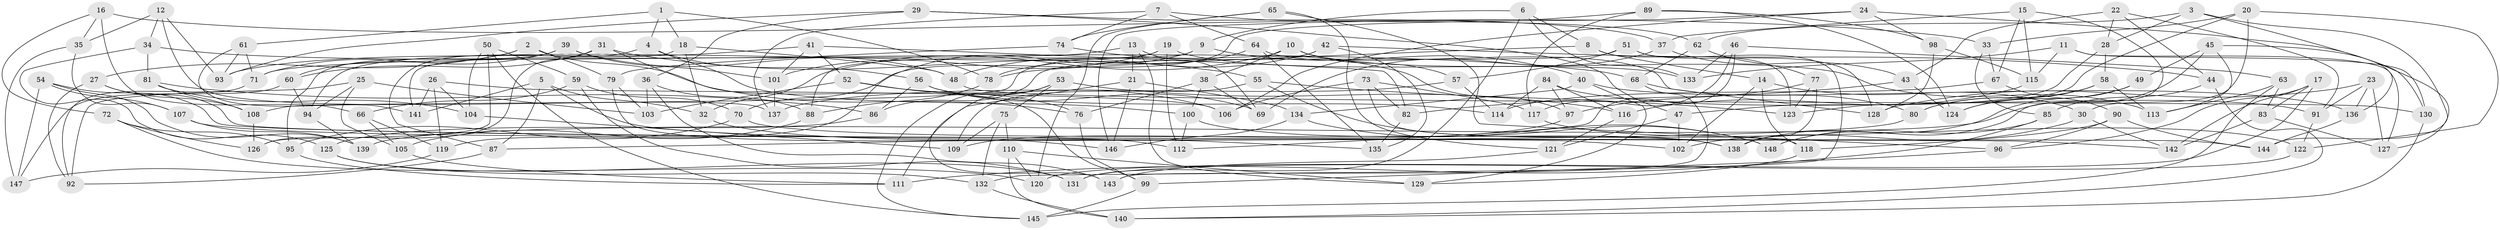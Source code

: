 // Generated by graph-tools (version 1.1) at 2025/16/03/09/25 04:16:21]
// undirected, 148 vertices, 296 edges
graph export_dot {
graph [start="1"]
  node [color=gray90,style=filled];
  1;
  2;
  3;
  4;
  5;
  6;
  7;
  8;
  9;
  10;
  11;
  12;
  13;
  14;
  15;
  16;
  17;
  18;
  19;
  20;
  21;
  22;
  23;
  24;
  25;
  26;
  27;
  28;
  29;
  30;
  31;
  32;
  33;
  34;
  35;
  36;
  37;
  38;
  39;
  40;
  41;
  42;
  43;
  44;
  45;
  46;
  47;
  48;
  49;
  50;
  51;
  52;
  53;
  54;
  55;
  56;
  57;
  58;
  59;
  60;
  61;
  62;
  63;
  64;
  65;
  66;
  67;
  68;
  69;
  70;
  71;
  72;
  73;
  74;
  75;
  76;
  77;
  78;
  79;
  80;
  81;
  82;
  83;
  84;
  85;
  86;
  87;
  88;
  89;
  90;
  91;
  92;
  93;
  94;
  95;
  96;
  97;
  98;
  99;
  100;
  101;
  102;
  103;
  104;
  105;
  106;
  107;
  108;
  109;
  110;
  111;
  112;
  113;
  114;
  115;
  116;
  117;
  118;
  119;
  120;
  121;
  122;
  123;
  124;
  125;
  126;
  127;
  128;
  129;
  130;
  131;
  132;
  133;
  134;
  135;
  136;
  137;
  138;
  139;
  140;
  141;
  142;
  143;
  144;
  145;
  146;
  147;
  148;
  1 -- 4;
  1 -- 18;
  1 -- 78;
  1 -- 61;
  2 -- 27;
  2 -- 79;
  2 -- 76;
  2 -- 60;
  3 -- 62;
  3 -- 144;
  3 -- 28;
  3 -- 130;
  4 -- 100;
  4 -- 56;
  4 -- 87;
  5 -- 32;
  5 -- 102;
  5 -- 87;
  5 -- 141;
  6 -- 131;
  6 -- 133;
  6 -- 8;
  6 -- 9;
  7 -- 64;
  7 -- 62;
  7 -- 137;
  7 -- 74;
  8 -- 123;
  8 -- 14;
  8 -- 78;
  9 -- 40;
  9 -- 88;
  9 -- 119;
  10 -- 57;
  10 -- 32;
  10 -- 113;
  10 -- 38;
  11 -- 133;
  11 -- 127;
  11 -- 130;
  11 -- 115;
  12 -- 137;
  12 -- 35;
  12 -- 93;
  12 -- 34;
  13 -- 129;
  13 -- 71;
  13 -- 21;
  13 -- 69;
  14 -- 30;
  14 -- 102;
  14 -- 118;
  15 -- 67;
  15 -- 148;
  15 -- 37;
  15 -- 115;
  16 -- 35;
  16 -- 72;
  16 -- 66;
  16 -- 33;
  17 -- 83;
  17 -- 96;
  17 -- 120;
  17 -- 142;
  18 -- 32;
  18 -- 141;
  18 -- 48;
  19 -- 94;
  19 -- 101;
  19 -- 112;
  19 -- 133;
  20 -- 30;
  20 -- 123;
  20 -- 33;
  20 -- 122;
  21 -- 134;
  21 -- 111;
  21 -- 146;
  22 -- 91;
  22 -- 43;
  22 -- 28;
  22 -- 44;
  23 -- 91;
  23 -- 127;
  23 -- 136;
  23 -- 128;
  24 -- 106;
  24 -- 70;
  24 -- 98;
  24 -- 127;
  25 -- 103;
  25 -- 105;
  25 -- 92;
  25 -- 94;
  26 -- 106;
  26 -- 141;
  26 -- 119;
  26 -- 104;
  27 -- 92;
  27 -- 108;
  27 -- 144;
  28 -- 58;
  28 -- 47;
  29 -- 37;
  29 -- 93;
  29 -- 36;
  29 -- 47;
  30 -- 102;
  30 -- 142;
  31 -- 60;
  31 -- 55;
  31 -- 99;
  31 -- 126;
  32 -- 135;
  33 -- 85;
  33 -- 67;
  34 -- 125;
  34 -- 68;
  34 -- 81;
  35 -- 147;
  35 -- 107;
  36 -- 88;
  36 -- 103;
  36 -- 143;
  37 -- 69;
  37 -- 43;
  38 -- 69;
  38 -- 100;
  38 -- 76;
  39 -- 48;
  39 -- 95;
  39 -- 101;
  39 -- 71;
  40 -- 136;
  40 -- 129;
  40 -- 134;
  41 -- 101;
  41 -- 82;
  41 -- 52;
  41 -- 93;
  42 -- 108;
  42 -- 44;
  42 -- 48;
  42 -- 135;
  43 -- 124;
  43 -- 82;
  44 -- 140;
  44 -- 85;
  45 -- 49;
  45 -- 139;
  45 -- 113;
  45 -- 136;
  46 -- 133;
  46 -- 117;
  46 -- 112;
  46 -- 63;
  47 -- 102;
  47 -- 121;
  48 -- 130;
  49 -- 138;
  49 -- 80;
  49 -- 124;
  50 -- 59;
  50 -- 104;
  50 -- 145;
  50 -- 126;
  51 -- 128;
  51 -- 86;
  51 -- 57;
  51 -- 132;
  52 -- 106;
  52 -- 103;
  52 -- 76;
  53 -- 75;
  53 -- 116;
  53 -- 145;
  53 -- 143;
  54 -- 107;
  54 -- 142;
  54 -- 147;
  54 -- 139;
  55 -- 123;
  55 -- 109;
  55 -- 148;
  56 -- 69;
  56 -- 114;
  56 -- 86;
  57 -- 114;
  57 -- 137;
  58 -- 80;
  58 -- 124;
  58 -- 113;
  59 -- 70;
  59 -- 131;
  59 -- 66;
  60 -- 94;
  60 -- 147;
  61 -- 71;
  61 -- 141;
  61 -- 93;
  62 -- 77;
  62 -- 68;
  63 -- 145;
  63 -- 83;
  63 -- 113;
  64 -- 78;
  64 -- 128;
  64 -- 135;
  65 -- 120;
  65 -- 121;
  65 -- 74;
  65 -- 96;
  66 -- 105;
  66 -- 119;
  67 -- 114;
  67 -- 90;
  68 -- 80;
  68 -- 143;
  70 -- 138;
  70 -- 95;
  71 -- 92;
  72 -- 126;
  72 -- 95;
  72 -- 120;
  73 -- 106;
  73 -- 117;
  73 -- 118;
  73 -- 82;
  74 -- 97;
  74 -- 79;
  75 -- 110;
  75 -- 132;
  75 -- 109;
  76 -- 99;
  77 -- 138;
  77 -- 97;
  77 -- 123;
  78 -- 88;
  79 -- 146;
  79 -- 103;
  80 -- 87;
  81 -- 104;
  81 -- 108;
  81 -- 86;
  82 -- 135;
  83 -- 127;
  83 -- 142;
  84 -- 116;
  84 -- 97;
  84 -- 114;
  84 -- 91;
  85 -- 111;
  85 -- 148;
  86 -- 125;
  87 -- 92;
  88 -- 105;
  89 -- 124;
  89 -- 146;
  89 -- 117;
  89 -- 98;
  90 -- 96;
  90 -- 144;
  90 -- 118;
  91 -- 122;
  94 -- 139;
  95 -- 111;
  96 -- 99;
  97 -- 109;
  98 -- 115;
  98 -- 128;
  99 -- 145;
  100 -- 112;
  100 -- 138;
  101 -- 137;
  104 -- 109;
  105 -- 111;
  107 -- 112;
  107 -- 139;
  108 -- 126;
  110 -- 120;
  110 -- 129;
  110 -- 140;
  115 -- 116;
  116 -- 121;
  117 -- 122;
  118 -- 129;
  119 -- 147;
  121 -- 143;
  122 -- 131;
  125 -- 132;
  125 -- 131;
  130 -- 140;
  132 -- 140;
  134 -- 146;
  134 -- 148;
  136 -- 144;
}

